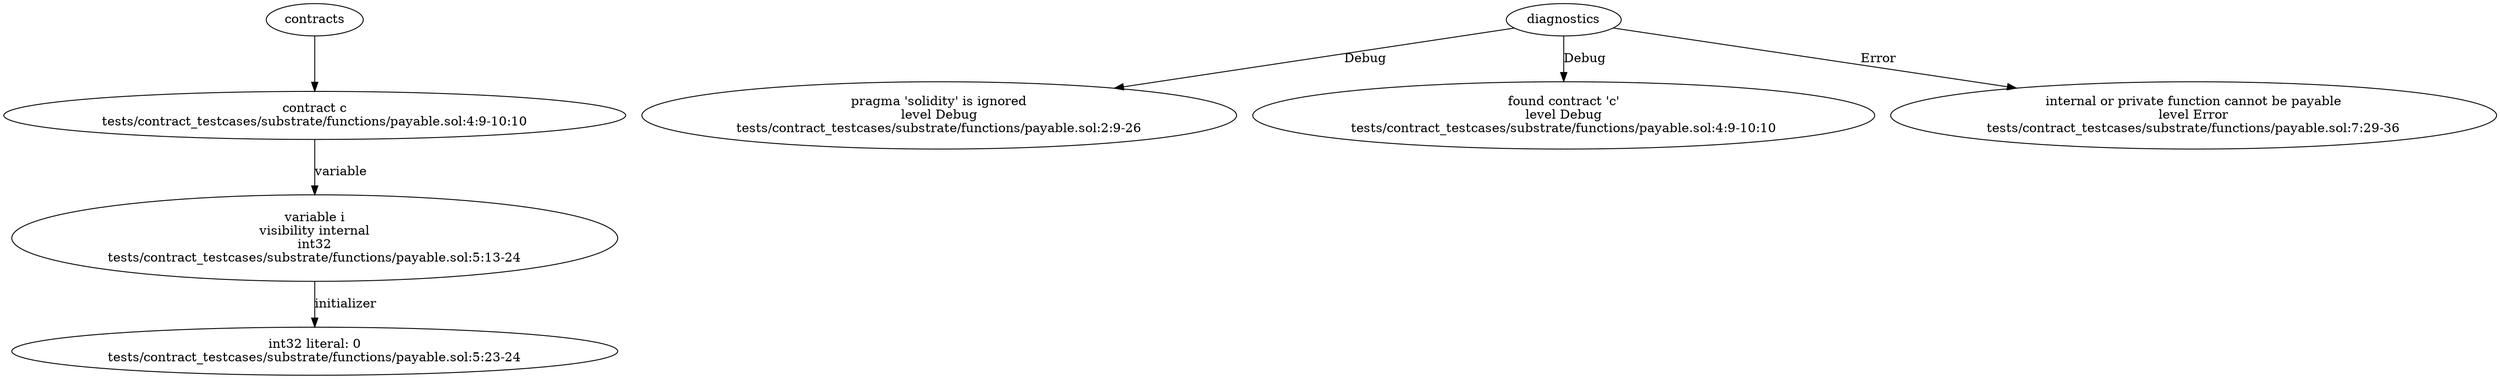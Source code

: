 strict digraph "tests/contract_testcases/substrate/functions/payable.sol" {
	contract [label="contract c\ntests/contract_testcases/substrate/functions/payable.sol:4:9-10:10"]
	var [label="variable i\nvisibility internal\nint32\ntests/contract_testcases/substrate/functions/payable.sol:5:13-24"]
	number_literal [label="int32 literal: 0\ntests/contract_testcases/substrate/functions/payable.sol:5:23-24"]
	diagnostic [label="pragma 'solidity' is ignored\nlevel Debug\ntests/contract_testcases/substrate/functions/payable.sol:2:9-26"]
	diagnostic_6 [label="found contract 'c'\nlevel Debug\ntests/contract_testcases/substrate/functions/payable.sol:4:9-10:10"]
	diagnostic_7 [label="internal or private function cannot be payable\nlevel Error\ntests/contract_testcases/substrate/functions/payable.sol:7:29-36"]
	contracts -> contract
	contract -> var [label="variable"]
	var -> number_literal [label="initializer"]
	diagnostics -> diagnostic [label="Debug"]
	diagnostics -> diagnostic_6 [label="Debug"]
	diagnostics -> diagnostic_7 [label="Error"]
}

